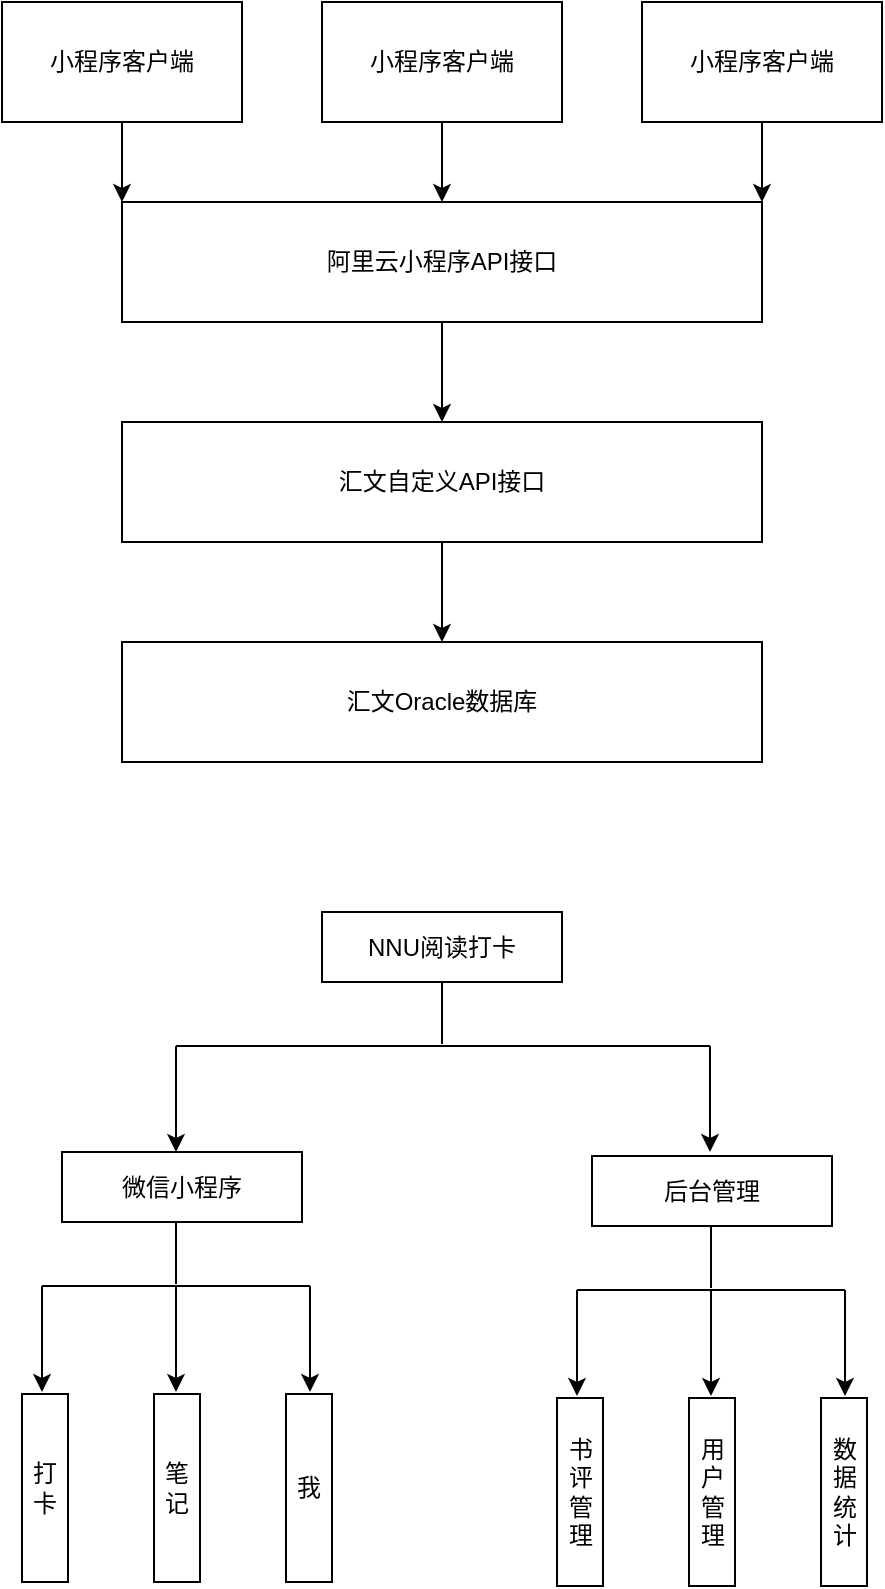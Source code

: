 <mxfile version="14.8.5" type="github">
  <diagram id="9CV8pe5Gv0i_9UArd_ZQ" name="第 1 页">
    <mxGraphModel dx="1704" dy="658" grid="0" gridSize="10" guides="1" tooltips="1" connect="1" arrows="1" fold="1" page="1" pageScale="1" pageWidth="827" pageHeight="2069" math="0" shadow="0">
      <root>
        <mxCell id="0" />
        <mxCell id="1" parent="0" />
        <mxCell id="8pyxHYgI7_DGnX8EjgFn-7" value="" style="edgeStyle=orthogonalEdgeStyle;rounded=0;orthogonalLoop=1;jettySize=auto;html=1;exitX=0.5;exitY=1;exitDx=0;exitDy=0;" parent="1" source="8pyxHYgI7_DGnX8EjgFn-3" target="8pyxHYgI7_DGnX8EjgFn-5" edge="1">
          <mxGeometry relative="1" as="geometry">
            <Array as="points">
              <mxPoint x="440" y="210" />
              <mxPoint x="440" y="210" />
            </Array>
          </mxGeometry>
        </mxCell>
        <mxCell id="8pyxHYgI7_DGnX8EjgFn-1" value="小程序客户端" style="rounded=0;whiteSpace=wrap;html=1;" parent="1" vertex="1">
          <mxGeometry x="220" y="140" width="120" height="60" as="geometry" />
        </mxCell>
        <mxCell id="8pyxHYgI7_DGnX8EjgFn-3" value="小程序客户端" style="rounded=0;whiteSpace=wrap;html=1;" parent="1" vertex="1">
          <mxGeometry x="380" y="140" width="120" height="60" as="geometry" />
        </mxCell>
        <mxCell id="8pyxHYgI7_DGnX8EjgFn-4" value="小程序客户端" style="rounded=0;whiteSpace=wrap;html=1;" parent="1" vertex="1">
          <mxGeometry x="540" y="140" width="120" height="60" as="geometry" />
        </mxCell>
        <mxCell id="8pyxHYgI7_DGnX8EjgFn-5" value="阿里云小程序API接口" style="rounded=0;whiteSpace=wrap;html=1;" parent="1" vertex="1">
          <mxGeometry x="280" y="240" width="320" height="60" as="geometry" />
        </mxCell>
        <mxCell id="8pyxHYgI7_DGnX8EjgFn-6" value="" style="endArrow=classic;html=1;exitX=0.5;exitY=1;exitDx=0;exitDy=0;entryX=0;entryY=0;entryDx=0;entryDy=0;" parent="1" source="8pyxHYgI7_DGnX8EjgFn-1" target="8pyxHYgI7_DGnX8EjgFn-5" edge="1">
          <mxGeometry width="50" height="50" relative="1" as="geometry">
            <mxPoint x="150" y="310" as="sourcePoint" />
            <mxPoint x="200" y="260" as="targetPoint" />
          </mxGeometry>
        </mxCell>
        <mxCell id="8pyxHYgI7_DGnX8EjgFn-8" value="" style="edgeStyle=orthogonalEdgeStyle;rounded=0;orthogonalLoop=1;jettySize=auto;html=1;exitX=0.5;exitY=1;exitDx=0;exitDy=0;entryX=1;entryY=0;entryDx=0;entryDy=0;" parent="1" source="8pyxHYgI7_DGnX8EjgFn-4" target="8pyxHYgI7_DGnX8EjgFn-5" edge="1">
          <mxGeometry relative="1" as="geometry">
            <mxPoint x="450" y="210" as="sourcePoint" />
            <mxPoint x="450" y="250" as="targetPoint" />
            <Array as="points">
              <mxPoint x="600" y="220" />
              <mxPoint x="600" y="220" />
            </Array>
          </mxGeometry>
        </mxCell>
        <mxCell id="8pyxHYgI7_DGnX8EjgFn-9" value="汇文自定义API接口" style="rounded=0;whiteSpace=wrap;html=1;" parent="1" vertex="1">
          <mxGeometry x="280" y="350" width="320" height="60" as="geometry" />
        </mxCell>
        <mxCell id="8pyxHYgI7_DGnX8EjgFn-12" value="" style="endArrow=classic;html=1;exitX=0.5;exitY=1;exitDx=0;exitDy=0;" parent="1" source="8pyxHYgI7_DGnX8EjgFn-5" edge="1">
          <mxGeometry width="50" height="50" relative="1" as="geometry">
            <mxPoint x="390" y="470" as="sourcePoint" />
            <mxPoint x="440" y="350" as="targetPoint" />
          </mxGeometry>
        </mxCell>
        <mxCell id="8pyxHYgI7_DGnX8EjgFn-13" value="汇文Oracle数据库" style="rounded=0;whiteSpace=wrap;html=1;" parent="1" vertex="1">
          <mxGeometry x="280" y="460" width="320" height="60" as="geometry" />
        </mxCell>
        <mxCell id="8pyxHYgI7_DGnX8EjgFn-14" value="" style="endArrow=classic;html=1;exitX=0.5;exitY=1;exitDx=0;exitDy=0;entryX=0.5;entryY=0;entryDx=0;entryDy=0;" parent="1" source="8pyxHYgI7_DGnX8EjgFn-9" target="8pyxHYgI7_DGnX8EjgFn-13" edge="1">
          <mxGeometry width="50" height="50" relative="1" as="geometry">
            <mxPoint x="410" y="690" as="sourcePoint" />
            <mxPoint x="460" y="640" as="targetPoint" />
          </mxGeometry>
        </mxCell>
        <mxCell id="P8Mgw14tHrXqcIG8olEj-1" value="NNU阅读打卡" style="rounded=0;whiteSpace=wrap;html=1;" vertex="1" parent="1">
          <mxGeometry x="380" y="595" width="120" height="35" as="geometry" />
        </mxCell>
        <mxCell id="P8Mgw14tHrXqcIG8olEj-2" value="" style="endArrow=classic;html=1;" edge="1" parent="1">
          <mxGeometry width="50" height="50" relative="1" as="geometry">
            <mxPoint x="307" y="662" as="sourcePoint" />
            <mxPoint x="307" y="715" as="targetPoint" />
          </mxGeometry>
        </mxCell>
        <mxCell id="P8Mgw14tHrXqcIG8olEj-5" value="" style="endArrow=none;html=1;entryX=0.5;entryY=1;entryDx=0;entryDy=0;" edge="1" parent="1" target="P8Mgw14tHrXqcIG8olEj-1">
          <mxGeometry width="50" height="50" relative="1" as="geometry">
            <mxPoint x="440" y="661" as="sourcePoint" />
            <mxPoint x="463" y="652" as="targetPoint" />
          </mxGeometry>
        </mxCell>
        <mxCell id="P8Mgw14tHrXqcIG8olEj-6" value="" style="endArrow=none;html=1;" edge="1" parent="1">
          <mxGeometry width="50" height="50" relative="1" as="geometry">
            <mxPoint x="307" y="662" as="sourcePoint" />
            <mxPoint x="574" y="662" as="targetPoint" />
          </mxGeometry>
        </mxCell>
        <mxCell id="P8Mgw14tHrXqcIG8olEj-7" value="" style="endArrow=classic;html=1;" edge="1" parent="1">
          <mxGeometry width="50" height="50" relative="1" as="geometry">
            <mxPoint x="574" y="662" as="sourcePoint" />
            <mxPoint x="574" y="715" as="targetPoint" />
          </mxGeometry>
        </mxCell>
        <mxCell id="P8Mgw14tHrXqcIG8olEj-8" value="微信小程序" style="rounded=0;whiteSpace=wrap;html=1;" vertex="1" parent="1">
          <mxGeometry x="250" y="715" width="120" height="35" as="geometry" />
        </mxCell>
        <mxCell id="P8Mgw14tHrXqcIG8olEj-9" value="后台管理" style="rounded=0;whiteSpace=wrap;html=1;" vertex="1" parent="1">
          <mxGeometry x="515" y="717" width="120" height="35" as="geometry" />
        </mxCell>
        <mxCell id="P8Mgw14tHrXqcIG8olEj-10" value="" style="endArrow=classic;html=1;" edge="1" parent="1">
          <mxGeometry width="50" height="50" relative="1" as="geometry">
            <mxPoint x="240" y="782" as="sourcePoint" />
            <mxPoint x="240" y="835" as="targetPoint" />
          </mxGeometry>
        </mxCell>
        <mxCell id="P8Mgw14tHrXqcIG8olEj-11" value="" style="endArrow=none;html=1;entryX=0.5;entryY=1;entryDx=0;entryDy=0;" edge="1" parent="1">
          <mxGeometry width="50" height="50" relative="1" as="geometry">
            <mxPoint x="307" y="781" as="sourcePoint" />
            <mxPoint x="307" y="750" as="targetPoint" />
          </mxGeometry>
        </mxCell>
        <mxCell id="P8Mgw14tHrXqcIG8olEj-12" value="" style="endArrow=none;html=1;" edge="1" parent="1">
          <mxGeometry width="50" height="50" relative="1" as="geometry">
            <mxPoint x="240" y="782" as="sourcePoint" />
            <mxPoint x="374" y="782" as="targetPoint" />
          </mxGeometry>
        </mxCell>
        <mxCell id="P8Mgw14tHrXqcIG8olEj-13" value="" style="endArrow=classic;html=1;" edge="1" parent="1">
          <mxGeometry width="50" height="50" relative="1" as="geometry">
            <mxPoint x="374" y="782" as="sourcePoint" />
            <mxPoint x="374" y="835" as="targetPoint" />
          </mxGeometry>
        </mxCell>
        <mxCell id="P8Mgw14tHrXqcIG8olEj-14" value="打&lt;br&gt;卡" style="rounded=0;whiteSpace=wrap;html=1;" vertex="1" parent="1">
          <mxGeometry x="230" y="836" width="23" height="94" as="geometry" />
        </mxCell>
        <mxCell id="P8Mgw14tHrXqcIG8olEj-15" value="我" style="rounded=0;whiteSpace=wrap;html=1;" vertex="1" parent="1">
          <mxGeometry x="362" y="836" width="23" height="94" as="geometry" />
        </mxCell>
        <mxCell id="P8Mgw14tHrXqcIG8olEj-16" value="" style="endArrow=classic;html=1;" edge="1" parent="1">
          <mxGeometry width="50" height="50" relative="1" as="geometry">
            <mxPoint x="307" y="782" as="sourcePoint" />
            <mxPoint x="307" y="835" as="targetPoint" />
          </mxGeometry>
        </mxCell>
        <mxCell id="P8Mgw14tHrXqcIG8olEj-17" value="笔记" style="rounded=0;whiteSpace=wrap;html=1;" vertex="1" parent="1">
          <mxGeometry x="296" y="836" width="23" height="94" as="geometry" />
        </mxCell>
        <mxCell id="P8Mgw14tHrXqcIG8olEj-19" value="" style="endArrow=classic;html=1;" edge="1" parent="1">
          <mxGeometry width="50" height="50" relative="1" as="geometry">
            <mxPoint x="507.5" y="784" as="sourcePoint" />
            <mxPoint x="507.5" y="837" as="targetPoint" />
          </mxGeometry>
        </mxCell>
        <mxCell id="P8Mgw14tHrXqcIG8olEj-20" value="" style="endArrow=none;html=1;entryX=0.5;entryY=1;entryDx=0;entryDy=0;" edge="1" parent="1">
          <mxGeometry width="50" height="50" relative="1" as="geometry">
            <mxPoint x="574.5" y="783" as="sourcePoint" />
            <mxPoint x="574.5" y="752" as="targetPoint" />
          </mxGeometry>
        </mxCell>
        <mxCell id="P8Mgw14tHrXqcIG8olEj-21" value="" style="endArrow=none;html=1;" edge="1" parent="1">
          <mxGeometry width="50" height="50" relative="1" as="geometry">
            <mxPoint x="507.5" y="784" as="sourcePoint" />
            <mxPoint x="641.5" y="784" as="targetPoint" />
          </mxGeometry>
        </mxCell>
        <mxCell id="P8Mgw14tHrXqcIG8olEj-22" value="" style="endArrow=classic;html=1;" edge="1" parent="1">
          <mxGeometry width="50" height="50" relative="1" as="geometry">
            <mxPoint x="641.5" y="784" as="sourcePoint" />
            <mxPoint x="641.5" y="837" as="targetPoint" />
          </mxGeometry>
        </mxCell>
        <mxCell id="P8Mgw14tHrXqcIG8olEj-23" value="书评管理" style="rounded=0;whiteSpace=wrap;html=1;" vertex="1" parent="1">
          <mxGeometry x="497.5" y="838" width="23" height="94" as="geometry" />
        </mxCell>
        <mxCell id="P8Mgw14tHrXqcIG8olEj-24" value="数据统计" style="rounded=0;whiteSpace=wrap;html=1;" vertex="1" parent="1">
          <mxGeometry x="629.5" y="838" width="23" height="94" as="geometry" />
        </mxCell>
        <mxCell id="P8Mgw14tHrXqcIG8olEj-25" value="" style="endArrow=classic;html=1;" edge="1" parent="1">
          <mxGeometry width="50" height="50" relative="1" as="geometry">
            <mxPoint x="574.5" y="784" as="sourcePoint" />
            <mxPoint x="574.5" y="837" as="targetPoint" />
          </mxGeometry>
        </mxCell>
        <mxCell id="P8Mgw14tHrXqcIG8olEj-26" value="用户管理" style="rounded=0;whiteSpace=wrap;html=1;" vertex="1" parent="1">
          <mxGeometry x="563.5" y="838" width="23" height="94" as="geometry" />
        </mxCell>
      </root>
    </mxGraphModel>
  </diagram>
</mxfile>
